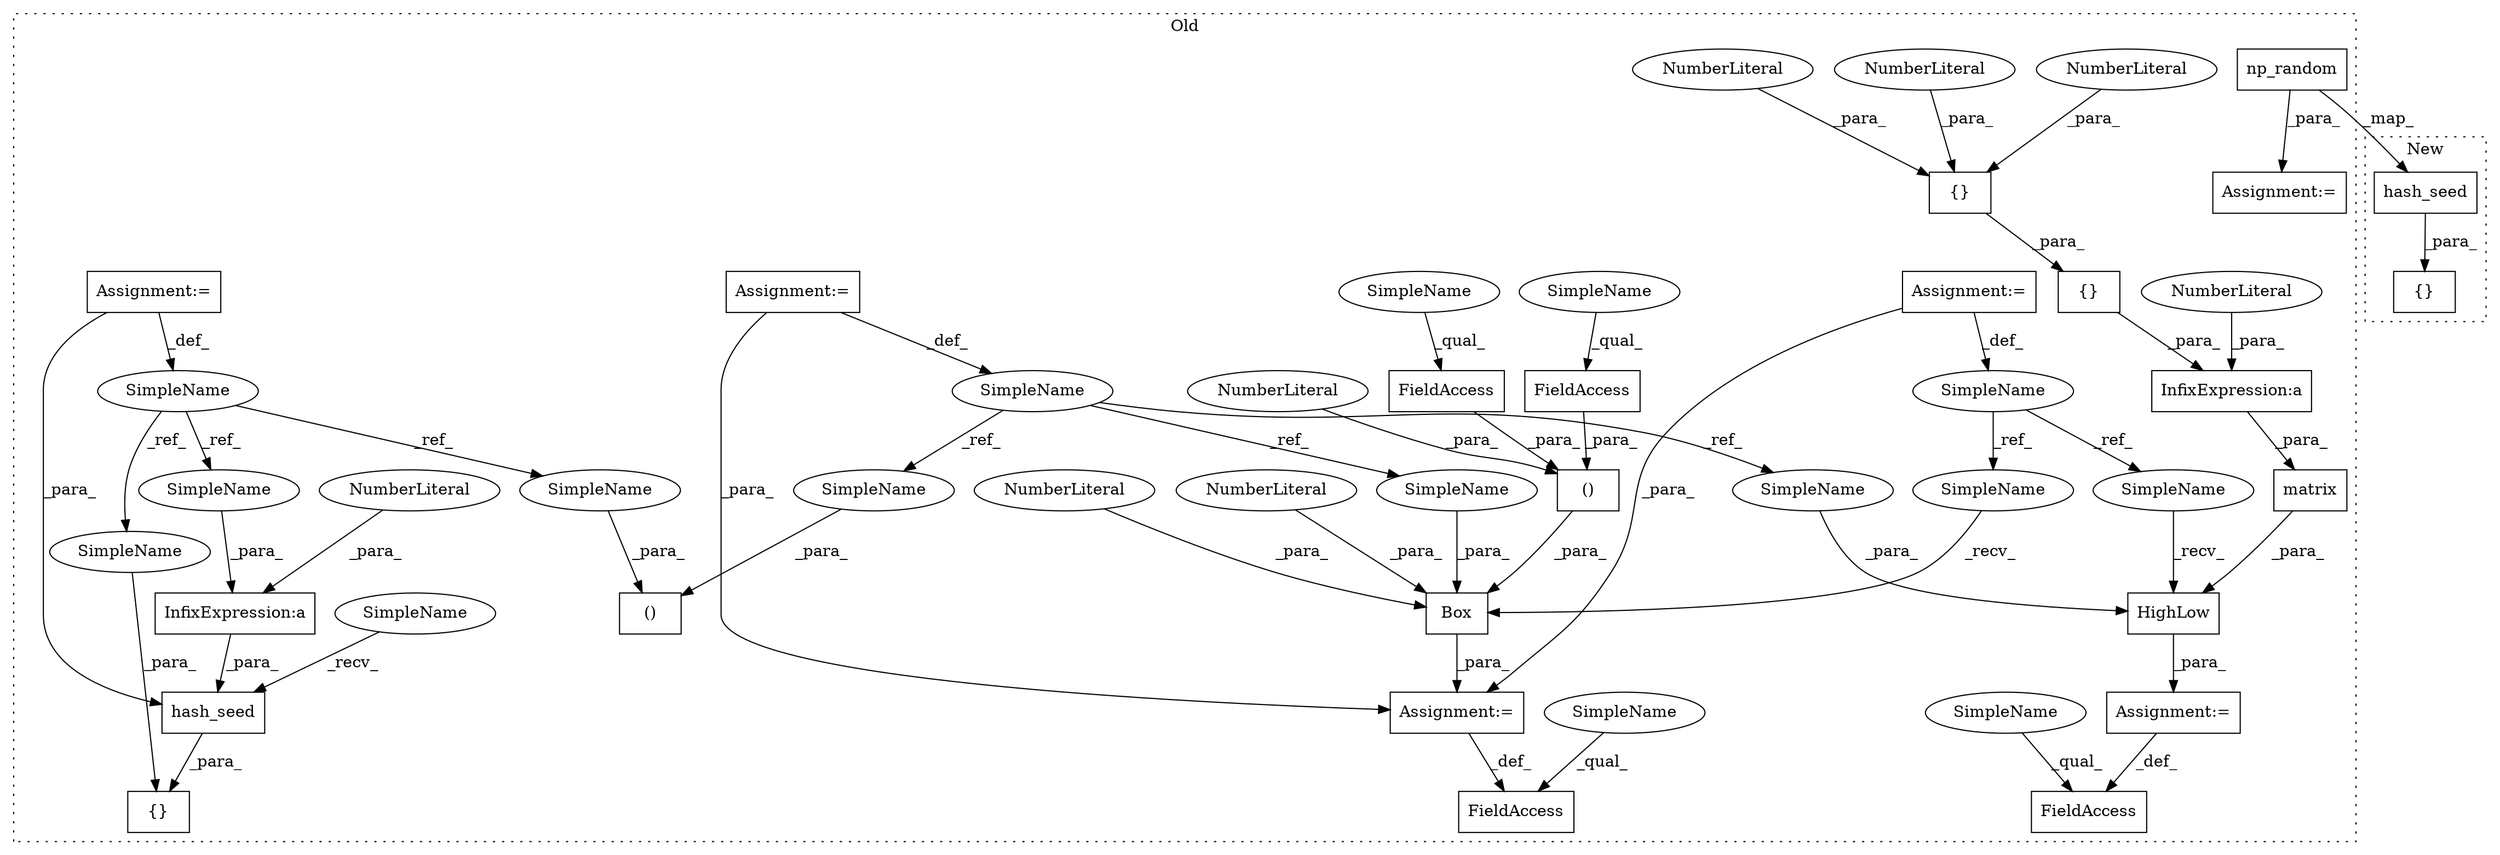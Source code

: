 digraph G {
subgraph cluster0 {
1 [label="matrix" a="32" s="1607,1638" l="7,1" shape="box"];
3 [label="Assignment:=" a="7" s="1585" l="1" shape="box"];
4 [label="Assignment:=" a="7" s="1406" l="9" shape="box"];
5 [label="InfixExpression:a" a="27" s="1634" l="3" shape="box"];
6 [label="()" a="106" s="1426" l="27" shape="box"];
7 [label="{}" a="4" s="1626,1632" l="1,1" shape="box"];
8 [label="NumberLiteral" a="34" s="1627" l="1" shape="ellipse"];
9 [label="NumberLiteral" a="34" s="1631" l="1" shape="ellipse"];
10 [label="NumberLiteral" a="34" s="1629" l="1" shape="ellipse"];
11 [label="NumberLiteral" a="34" s="1637" l="1" shape="ellipse"];
12 [label="{}" a="4" s="1625,1633" l="1,1" shape="box"];
13 [label="SimpleName" a="42" s="1352" l="5" shape="ellipse"];
14 [label="{}" a="4" s="1797,1809" l="1,1" shape="box"];
15 [label="InfixExpression:a" a="27" s="1514" l="3" shape="box"];
16 [label="NumberLiteral" a="34" s="1517" l="1" shape="ellipse"];
17 [label="FieldAccess" a="22" s="1568" l="17" shape="box"];
18 [label="FieldAccess" a="22" s="1656" l="22" shape="box"];
19 [label="()" a="106" s="1701" l="62" shape="box"];
20 [label="NumberLiteral" a="34" s="1762" l="1" shape="ellipse"];
21 [label="FieldAccess" a="22" s="1732" l="17" shape="box"];
22 [label="hash_seed" a="32" s="1499,1518" l="10,1" shape="box"];
23 [label="np_random" a="32" s="1463,1477" l="10,1" shape="box"];
25 [label="FieldAccess" a="22" s="1701" l="18" shape="box"];
26 [label="SimpleName" a="42" s="1406" l="9" shape="ellipse"];
27 [label="HighLow" a="32" s="1593,1649" l="8,1" shape="box"];
28 [label="Box" a="32" s="1686,1774" l="4,1" shape="box"];
29 [label="NumberLiteral" a="34" s="1692" l="3" shape="ellipse"];
30 [label="NumberLiteral" a="34" s="1690" l="1" shape="ellipse"];
31 [label="SimpleName" a="42" s="1390" l="6" shape="ellipse"];
32 [label="Assignment:=" a="7" s="1390" l="6" shape="box"];
33 [label="Assignment:=" a="7" s="1453" l="2" shape="box"];
34 [label="Assignment:=" a="7" s="1678" l="1" shape="box"];
35 [label="Assignment:=" a="7" s="1352" l="5" shape="box"];
36 [label="SimpleName" a="42" s="1586" l="6" shape="ellipse"];
37 [label="SimpleName" a="42" s="1679" l="6" shape="ellipse"];
38 [label="SimpleName" a="42" s="1491" l="7" shape="ellipse"];
39 [label="SimpleName" a="42" s="1448" l="5" shape="ellipse"];
40 [label="SimpleName" a="42" s="1798" l="5" shape="ellipse"];
41 [label="SimpleName" a="42" s="1509" l="5" shape="ellipse"];
42 [label="SimpleName" a="42" s="1568" l="4" shape="ellipse"];
43 [label="SimpleName" a="42" s="1701" l="4" shape="ellipse"];
44 [label="SimpleName" a="42" s="1656" l="4" shape="ellipse"];
45 [label="SimpleName" a="42" s="1732" l="4" shape="ellipse"];
46 [label="SimpleName" a="42" s="1640" l="9" shape="ellipse"];
47 [label="SimpleName" a="42" s="1426" l="9" shape="ellipse"];
48 [label="SimpleName" a="42" s="1765" l="9" shape="ellipse"];
label = "Old";
style="dotted";
}
subgraph cluster1 {
2 [label="{}" a="4" s="1672,1677" l="1,1" shape="box"];
24 [label="hash_seed" a="32" s="1593,1607" l="10,1" shape="box"];
label = "New";
style="dotted";
}
1 -> 27 [label="_para_"];
3 -> 17 [label="_def_"];
4 -> 34 [label="_para_"];
4 -> 26 [label="_def_"];
5 -> 1 [label="_para_"];
7 -> 12 [label="_para_"];
8 -> 7 [label="_para_"];
9 -> 7 [label="_para_"];
10 -> 7 [label="_para_"];
11 -> 5 [label="_para_"];
12 -> 5 [label="_para_"];
13 -> 39 [label="_ref_"];
13 -> 40 [label="_ref_"];
13 -> 41 [label="_ref_"];
15 -> 22 [label="_para_"];
16 -> 15 [label="_para_"];
19 -> 28 [label="_para_"];
20 -> 19 [label="_para_"];
21 -> 19 [label="_para_"];
22 -> 14 [label="_para_"];
23 -> 24 [label="_map_"];
23 -> 33 [label="_para_"];
24 -> 2 [label="_para_"];
25 -> 19 [label="_para_"];
26 -> 48 [label="_ref_"];
26 -> 47 [label="_ref_"];
26 -> 46 [label="_ref_"];
27 -> 3 [label="_para_"];
28 -> 34 [label="_para_"];
29 -> 28 [label="_para_"];
30 -> 28 [label="_para_"];
31 -> 36 [label="_ref_"];
31 -> 37 [label="_ref_"];
32 -> 31 [label="_def_"];
32 -> 34 [label="_para_"];
34 -> 18 [label="_def_"];
35 -> 13 [label="_def_"];
35 -> 22 [label="_para_"];
36 -> 27 [label="_recv_"];
37 -> 28 [label="_recv_"];
38 -> 22 [label="_recv_"];
39 -> 6 [label="_para_"];
40 -> 14 [label="_para_"];
41 -> 15 [label="_para_"];
42 -> 17 [label="_qual_"];
43 -> 25 [label="_qual_"];
44 -> 18 [label="_qual_"];
45 -> 21 [label="_qual_"];
46 -> 27 [label="_para_"];
47 -> 6 [label="_para_"];
48 -> 28 [label="_para_"];
}